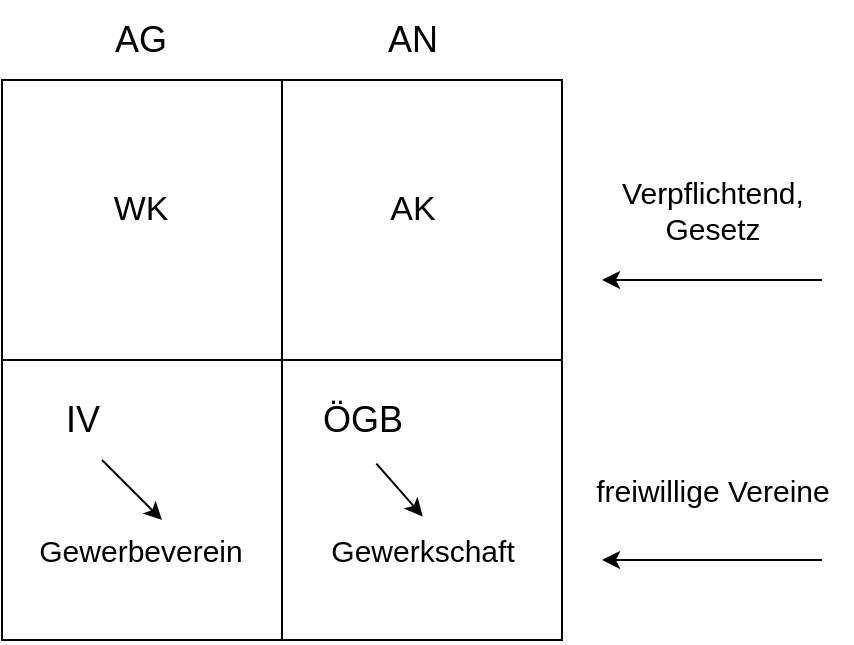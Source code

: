 <mxfile version="21.7.5" type="device">
  <diagram name="Seite-1" id="xOZ4wQq5kB3XGfZdF3wu">
    <mxGraphModel dx="1050" dy="621" grid="1" gridSize="10" guides="1" tooltips="1" connect="1" arrows="1" fold="1" page="1" pageScale="1" pageWidth="827" pageHeight="1169" math="0" shadow="0">
      <root>
        <mxCell id="0" />
        <mxCell id="1" parent="0" />
        <mxCell id="caMaBBlZCSRRnsg9Vutc-1" value="" style="rounded=0;whiteSpace=wrap;html=1;" vertex="1" parent="1">
          <mxGeometry x="320" y="80" width="280" height="280" as="geometry" />
        </mxCell>
        <mxCell id="caMaBBlZCSRRnsg9Vutc-2" value="" style="endArrow=none;html=1;rounded=0;entryX=0.5;entryY=0;entryDx=0;entryDy=0;exitX=0.5;exitY=1;exitDx=0;exitDy=0;" edge="1" parent="1" source="caMaBBlZCSRRnsg9Vutc-1" target="caMaBBlZCSRRnsg9Vutc-1">
          <mxGeometry width="50" height="50" relative="1" as="geometry">
            <mxPoint x="500" y="200" as="sourcePoint" />
            <mxPoint x="550" y="150" as="targetPoint" />
          </mxGeometry>
        </mxCell>
        <mxCell id="caMaBBlZCSRRnsg9Vutc-3" value="" style="endArrow=none;html=1;rounded=0;entryX=1;entryY=0.5;entryDx=0;entryDy=0;exitX=0;exitY=0.5;exitDx=0;exitDy=0;" edge="1" parent="1" source="caMaBBlZCSRRnsg9Vutc-1" target="caMaBBlZCSRRnsg9Vutc-1">
          <mxGeometry width="50" height="50" relative="1" as="geometry">
            <mxPoint x="390" y="340" as="sourcePoint" />
            <mxPoint x="440" y="290" as="targetPoint" />
          </mxGeometry>
        </mxCell>
        <mxCell id="caMaBBlZCSRRnsg9Vutc-4" value="&lt;font style=&quot;font-size: 18px;&quot;&gt;AG&lt;/font&gt;" style="text;html=1;align=center;verticalAlign=middle;resizable=0;points=[];autosize=1;strokeColor=none;fillColor=none;" vertex="1" parent="1">
          <mxGeometry x="364" y="40" width="50" height="40" as="geometry" />
        </mxCell>
        <mxCell id="caMaBBlZCSRRnsg9Vutc-5" value="&lt;font style=&quot;font-size: 18px;&quot;&gt;AN&lt;/font&gt;" style="text;html=1;align=center;verticalAlign=middle;resizable=0;points=[];autosize=1;strokeColor=none;fillColor=none;" vertex="1" parent="1">
          <mxGeometry x="500" y="40" width="50" height="40" as="geometry" />
        </mxCell>
        <mxCell id="caMaBBlZCSRRnsg9Vutc-6" value="&lt;font style=&quot;font-size: 17px;&quot;&gt;AK&lt;/font&gt;" style="text;html=1;align=center;verticalAlign=middle;resizable=0;points=[];autosize=1;strokeColor=none;fillColor=none;" vertex="1" parent="1">
          <mxGeometry x="500" y="130" width="50" height="30" as="geometry" />
        </mxCell>
        <mxCell id="caMaBBlZCSRRnsg9Vutc-7" value="&lt;font style=&quot;font-size: 17px;&quot;&gt;WK&lt;/font&gt;" style="text;html=1;align=center;verticalAlign=middle;resizable=0;points=[];autosize=1;strokeColor=none;fillColor=none;" vertex="1" parent="1">
          <mxGeometry x="364" y="130" width="50" height="30" as="geometry" />
        </mxCell>
        <mxCell id="caMaBBlZCSRRnsg9Vutc-8" value="&lt;font style=&quot;font-size: 15px;&quot;&gt;Verpflichtend,&lt;br&gt;Gesetz&lt;/font&gt;" style="text;html=1;align=center;verticalAlign=middle;resizable=0;points=[];autosize=1;strokeColor=none;fillColor=none;" vertex="1" parent="1">
          <mxGeometry x="620" y="120" width="110" height="50" as="geometry" />
        </mxCell>
        <mxCell id="caMaBBlZCSRRnsg9Vutc-9" value="" style="endArrow=classic;html=1;rounded=0;entryX=0;entryY=1.2;entryDx=0;entryDy=0;entryPerimeter=0;" edge="1" parent="1" target="caMaBBlZCSRRnsg9Vutc-8">
          <mxGeometry width="50" height="50" relative="1" as="geometry">
            <mxPoint x="730" y="180" as="sourcePoint" />
            <mxPoint x="710" y="200" as="targetPoint" />
          </mxGeometry>
        </mxCell>
        <mxCell id="caMaBBlZCSRRnsg9Vutc-10" value="&lt;span style=&quot;font-size: 15px;&quot;&gt;freiwillige Vereine&lt;/span&gt;" style="text;html=1;align=center;verticalAlign=middle;resizable=0;points=[];autosize=1;strokeColor=none;fillColor=none;" vertex="1" parent="1">
          <mxGeometry x="605" y="270" width="140" height="30" as="geometry" />
        </mxCell>
        <mxCell id="caMaBBlZCSRRnsg9Vutc-11" value="" style="endArrow=classic;html=1;rounded=0;" edge="1" parent="1">
          <mxGeometry width="50" height="50" relative="1" as="geometry">
            <mxPoint x="730" y="320" as="sourcePoint" />
            <mxPoint x="620" y="320" as="targetPoint" />
          </mxGeometry>
        </mxCell>
        <mxCell id="caMaBBlZCSRRnsg9Vutc-12" value="&lt;font style=&quot;font-size: 18px;&quot;&gt;ÖGB&lt;/font&gt;" style="text;html=1;align=center;verticalAlign=middle;resizable=0;points=[];autosize=1;strokeColor=none;fillColor=none;" vertex="1" parent="1">
          <mxGeometry x="470" y="230" width="60" height="40" as="geometry" />
        </mxCell>
        <mxCell id="caMaBBlZCSRRnsg9Vutc-13" value="&lt;font style=&quot;font-size: 18px;&quot;&gt;IV&lt;/font&gt;" style="text;html=1;align=center;verticalAlign=middle;resizable=0;points=[];autosize=1;strokeColor=none;fillColor=none;" vertex="1" parent="1">
          <mxGeometry x="340" y="230" width="40" height="40" as="geometry" />
        </mxCell>
        <mxCell id="caMaBBlZCSRRnsg9Vutc-14" value="&lt;span style=&quot;font-size: 15px;&quot;&gt;Gewerbeverein&lt;/span&gt;" style="text;html=1;align=center;verticalAlign=middle;resizable=0;points=[];autosize=1;strokeColor=none;fillColor=none;" vertex="1" parent="1">
          <mxGeometry x="324" y="300" width="130" height="30" as="geometry" />
        </mxCell>
        <mxCell id="caMaBBlZCSRRnsg9Vutc-15" value="&lt;span style=&quot;font-size: 15px;&quot;&gt;Gewerkschaft&lt;/span&gt;" style="text;html=1;align=center;verticalAlign=middle;resizable=0;points=[];autosize=1;strokeColor=none;fillColor=none;" vertex="1" parent="1">
          <mxGeometry x="470" y="300" width="120" height="30" as="geometry" />
        </mxCell>
        <mxCell id="caMaBBlZCSRRnsg9Vutc-16" value="" style="endArrow=classic;html=1;rounded=0;exitX=0.62;exitY=1.045;exitDx=0;exitDy=0;exitPerimeter=0;entryX=0.503;entryY=-0.06;entryDx=0;entryDy=0;entryPerimeter=0;" edge="1" parent="1" source="caMaBBlZCSRRnsg9Vutc-12" target="caMaBBlZCSRRnsg9Vutc-15">
          <mxGeometry width="50" height="50" relative="1" as="geometry">
            <mxPoint x="590" y="470" as="sourcePoint" />
            <mxPoint x="640" y="420" as="targetPoint" />
          </mxGeometry>
        </mxCell>
        <mxCell id="caMaBBlZCSRRnsg9Vutc-17" value="" style="endArrow=classic;html=1;rounded=0;exitX=0.62;exitY=1.045;exitDx=0;exitDy=0;exitPerimeter=0;" edge="1" parent="1">
          <mxGeometry width="50" height="50" relative="1" as="geometry">
            <mxPoint x="370" y="270" as="sourcePoint" />
            <mxPoint x="400" y="300" as="targetPoint" />
          </mxGeometry>
        </mxCell>
      </root>
    </mxGraphModel>
  </diagram>
</mxfile>
